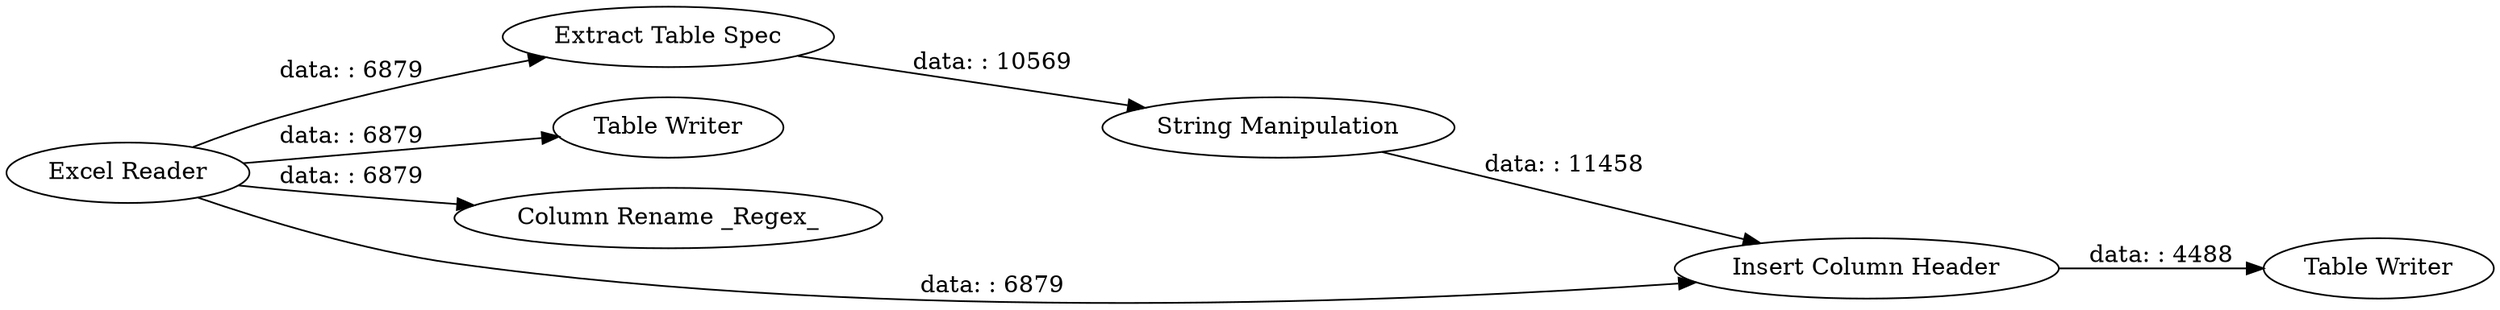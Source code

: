 digraph {
	"-8161126167213894859_7" [label="String Manipulation"]
	"-8161126167213894859_13" [label="Table Writer"]
	"-8161126167213894859_8" [label="Extract Table Spec"]
	"-8161126167213894859_11" [label="Table Writer"]
	"-8161126167213894859_14" [label="Column Rename _Regex_"]
	"-8161126167213894859_9" [label="Excel Reader"]
	"-8161126167213894859_10" [label="Insert Column Header"]
	"-8161126167213894859_8" -> "-8161126167213894859_7" [label="data: : 10569"]
	"-8161126167213894859_9" -> "-8161126167213894859_14" [label="data: : 6879"]
	"-8161126167213894859_9" -> "-8161126167213894859_10" [label="data: : 6879"]
	"-8161126167213894859_10" -> "-8161126167213894859_13" [label="data: : 4488"]
	"-8161126167213894859_7" -> "-8161126167213894859_10" [label="data: : 11458"]
	"-8161126167213894859_9" -> "-8161126167213894859_11" [label="data: : 6879"]
	"-8161126167213894859_9" -> "-8161126167213894859_8" [label="data: : 6879"]
	rankdir=LR
}
